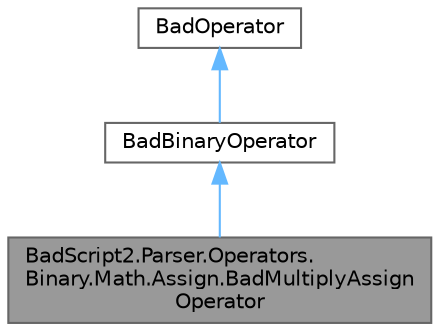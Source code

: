 digraph "BadScript2.Parser.Operators.Binary.Math.Assign.BadMultiplyAssignOperator"
{
 // LATEX_PDF_SIZE
  bgcolor="transparent";
  edge [fontname=Helvetica,fontsize=10,labelfontname=Helvetica,labelfontsize=10];
  node [fontname=Helvetica,fontsize=10,shape=box,height=0.2,width=0.4];
  Node1 [id="Node000001",label="BadScript2.Parser.Operators.\lBinary.Math.Assign.BadMultiplyAssign\lOperator",height=0.2,width=0.4,color="gray40", fillcolor="grey60", style="filled", fontcolor="black",tooltip="Implements the Multiply Assign Operator."];
  Node2 -> Node1 [id="edge1_Node000001_Node000002",dir="back",color="steelblue1",style="solid",tooltip=" "];
  Node2 [id="Node000002",label="BadBinaryOperator",height=0.2,width=0.4,color="gray40", fillcolor="white", style="filled",URL="$class_bad_script2_1_1_parser_1_1_operators_1_1_bad_binary_operator.html",tooltip="Base class for all binary operators."];
  Node3 -> Node2 [id="edge2_Node000002_Node000003",dir="back",color="steelblue1",style="solid",tooltip=" "];
  Node3 [id="Node000003",label="BadOperator",height=0.2,width=0.4,color="gray40", fillcolor="white", style="filled",URL="$class_bad_script2_1_1_parser_1_1_operators_1_1_bad_operator.html",tooltip="Base Class of All Operators."];
}
